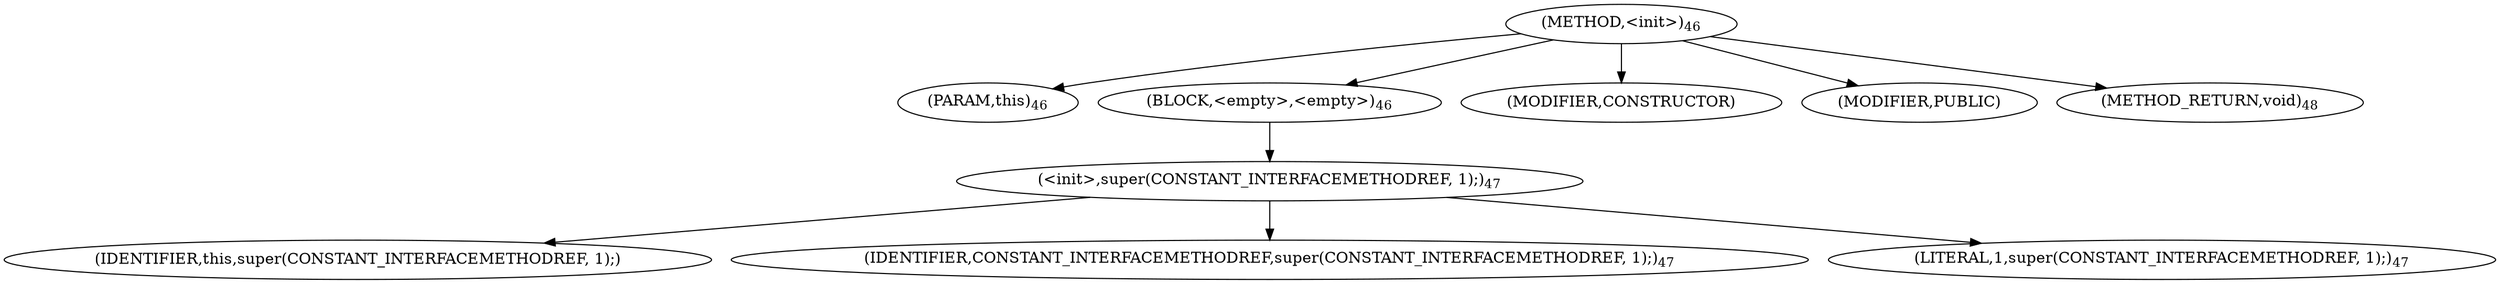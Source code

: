 digraph "&lt;init&gt;" {  
"25" [label = <(METHOD,&lt;init&gt;)<SUB>46</SUB>> ]
"4" [label = <(PARAM,this)<SUB>46</SUB>> ]
"26" [label = <(BLOCK,&lt;empty&gt;,&lt;empty&gt;)<SUB>46</SUB>> ]
"27" [label = <(&lt;init&gt;,super(CONSTANT_INTERFACEMETHODREF, 1);)<SUB>47</SUB>> ]
"3" [label = <(IDENTIFIER,this,super(CONSTANT_INTERFACEMETHODREF, 1);)> ]
"28" [label = <(IDENTIFIER,CONSTANT_INTERFACEMETHODREF,super(CONSTANT_INTERFACEMETHODREF, 1);)<SUB>47</SUB>> ]
"29" [label = <(LITERAL,1,super(CONSTANT_INTERFACEMETHODREF, 1);)<SUB>47</SUB>> ]
"30" [label = <(MODIFIER,CONSTRUCTOR)> ]
"31" [label = <(MODIFIER,PUBLIC)> ]
"32" [label = <(METHOD_RETURN,void)<SUB>48</SUB>> ]
  "25" -> "4" 
  "25" -> "26" 
  "25" -> "30" 
  "25" -> "31" 
  "25" -> "32" 
  "26" -> "27" 
  "27" -> "3" 
  "27" -> "28" 
  "27" -> "29" 
}
